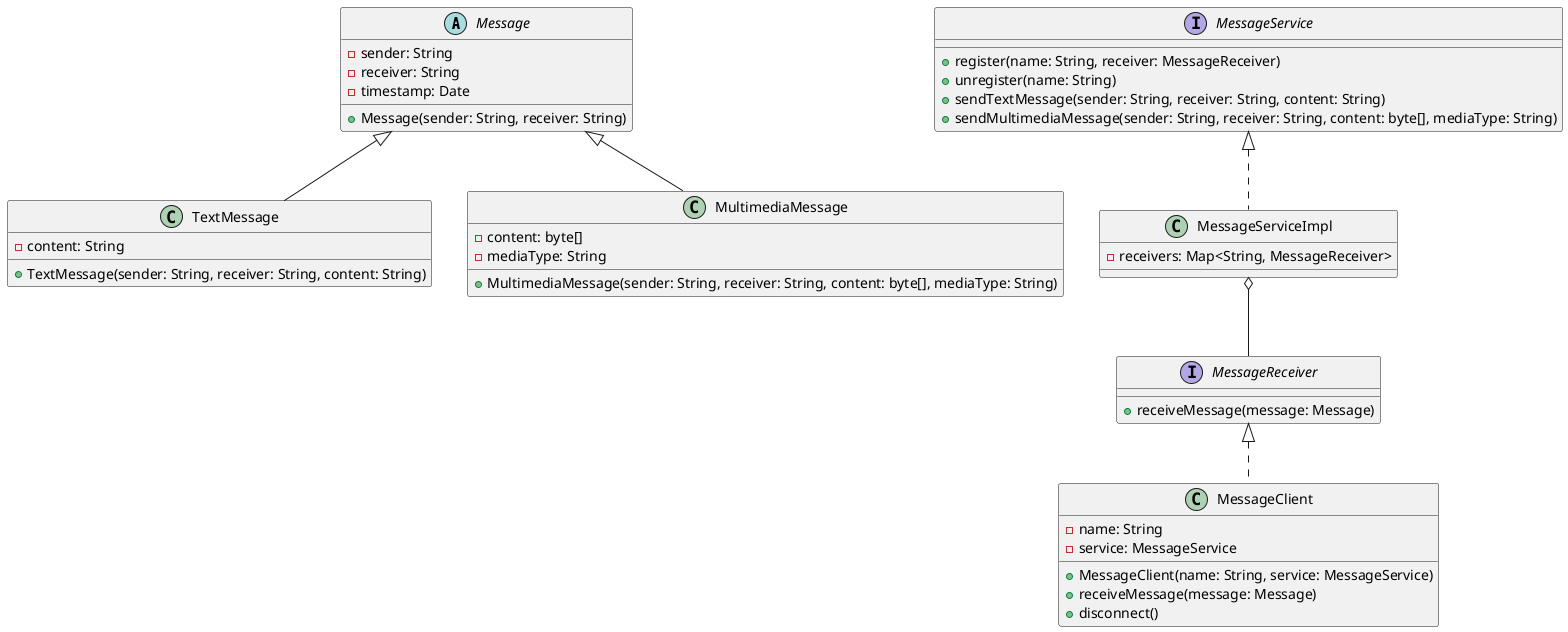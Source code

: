 @startuml

abstract class Message {
  - sender: String
  - receiver: String
  - timestamp: Date
  + Message(sender: String, receiver: String)
}

class TextMessage {
  - content: String
  + TextMessage(sender: String, receiver: String, content: String)
}

class MultimediaMessage {
  - content: byte[]
  - mediaType: String
  + MultimediaMessage(sender: String, receiver: String, content: byte[], mediaType: String)
}

interface MessageService {
  + register(name: String, receiver: MessageReceiver)
  + unregister(name: String)
  + sendTextMessage(sender: String, receiver: String, content: String)
  + sendMultimediaMessage(sender: String, receiver: String, content: byte[], mediaType: String)
}

class MessageServiceImpl {
  - receivers: Map<String, MessageReceiver>
}

interface MessageReceiver {
  + receiveMessage(message: Message)
}

class MessageClient {
  - name: String
  - service: MessageService
  + MessageClient(name: String, service: MessageService)
  + receiveMessage(message: Message)
  + disconnect()
}

Message <|-- TextMessage
Message <|-- MultimediaMessage
MessageService <|.. MessageServiceImpl
MessageReceiver <|.. MessageClient
MessageServiceImpl o-- MessageReceiver

@enduml
